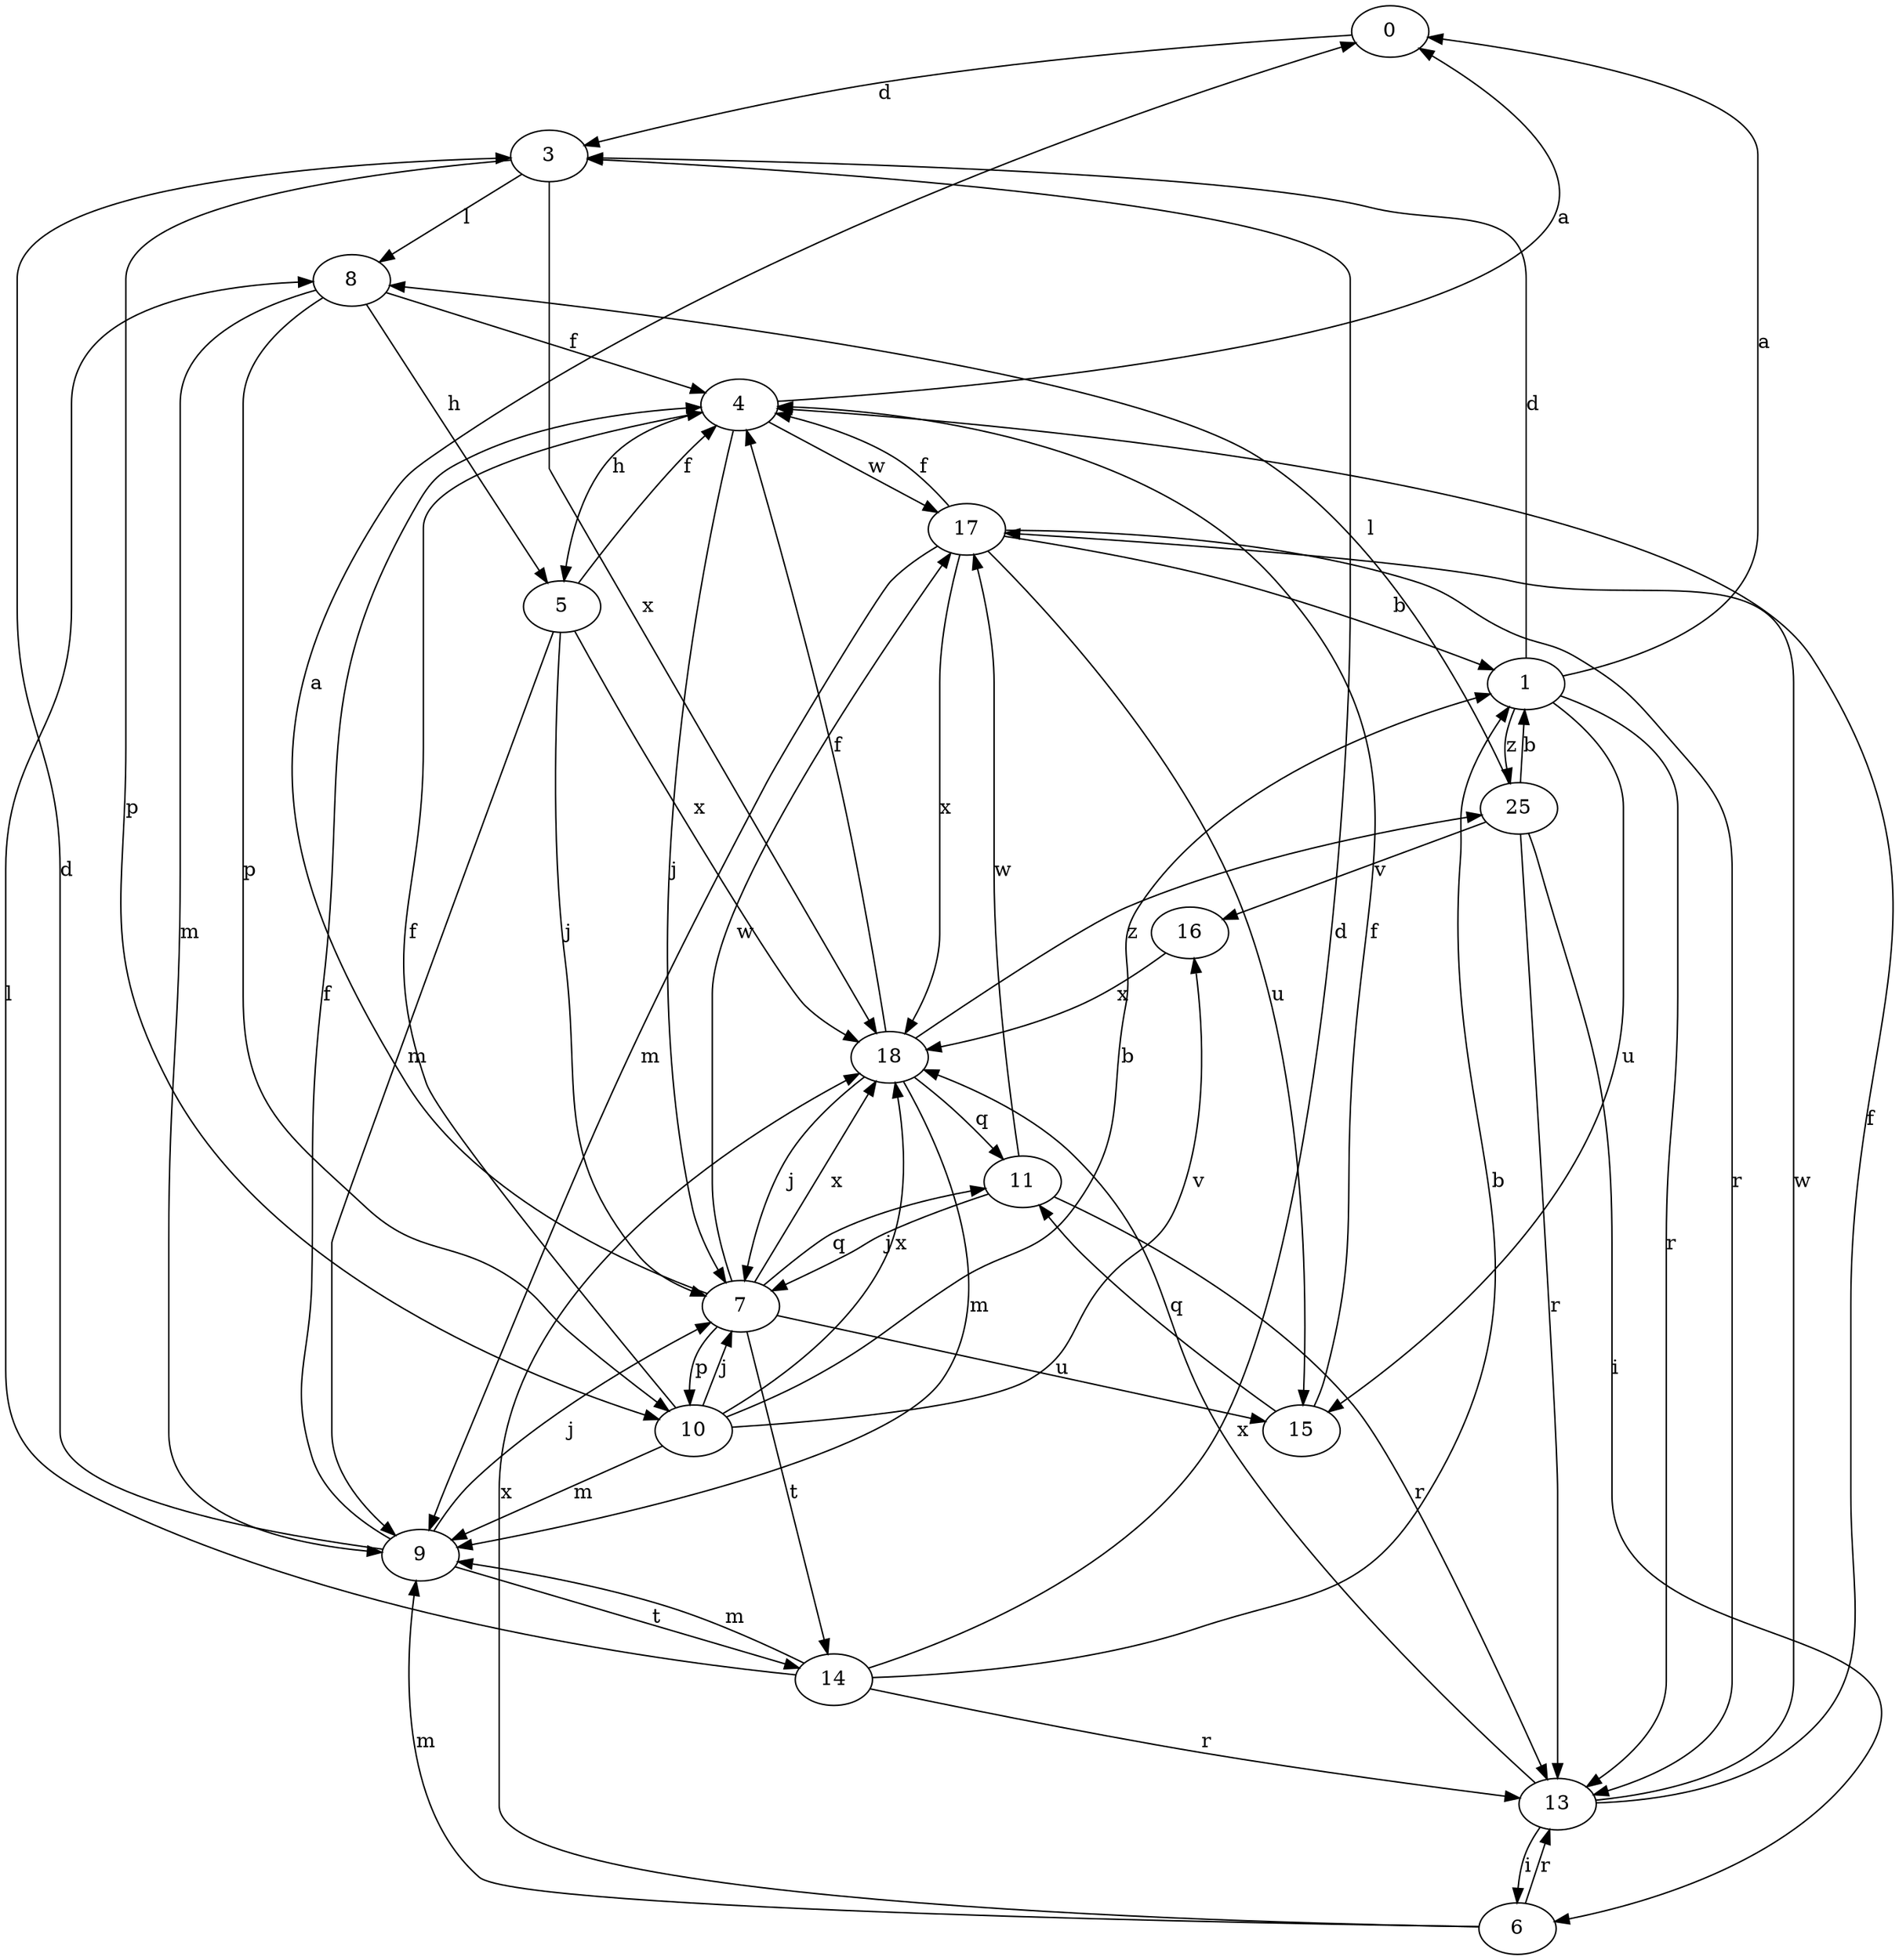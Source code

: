 strict digraph  {
0;
1;
3;
4;
5;
6;
7;
8;
9;
10;
11;
13;
14;
15;
16;
17;
18;
25;
0 -> 3  [label=d];
1 -> 0  [label=a];
1 -> 3  [label=d];
1 -> 13  [label=r];
1 -> 15  [label=u];
1 -> 25  [label=z];
3 -> 8  [label=l];
3 -> 10  [label=p];
3 -> 18  [label=x];
4 -> 0  [label=a];
4 -> 5  [label=h];
4 -> 7  [label=j];
4 -> 17  [label=w];
5 -> 4  [label=f];
5 -> 7  [label=j];
5 -> 9  [label=m];
5 -> 18  [label=x];
6 -> 9  [label=m];
6 -> 13  [label=r];
6 -> 18  [label=x];
7 -> 0  [label=a];
7 -> 10  [label=p];
7 -> 11  [label=q];
7 -> 14  [label=t];
7 -> 15  [label=u];
7 -> 17  [label=w];
7 -> 18  [label=x];
8 -> 4  [label=f];
8 -> 5  [label=h];
8 -> 9  [label=m];
8 -> 10  [label=p];
9 -> 3  [label=d];
9 -> 4  [label=f];
9 -> 7  [label=j];
9 -> 14  [label=t];
10 -> 1  [label=b];
10 -> 4  [label=f];
10 -> 7  [label=j];
10 -> 9  [label=m];
10 -> 16  [label=v];
10 -> 18  [label=x];
11 -> 7  [label=j];
11 -> 13  [label=r];
11 -> 17  [label=w];
13 -> 4  [label=f];
13 -> 6  [label=i];
13 -> 17  [label=w];
13 -> 18  [label=x];
14 -> 1  [label=b];
14 -> 3  [label=d];
14 -> 8  [label=l];
14 -> 9  [label=m];
14 -> 13  [label=r];
15 -> 4  [label=f];
15 -> 11  [label=q];
16 -> 18  [label=x];
17 -> 1  [label=b];
17 -> 4  [label=f];
17 -> 9  [label=m];
17 -> 13  [label=r];
17 -> 15  [label=u];
17 -> 18  [label=x];
18 -> 4  [label=f];
18 -> 7  [label=j];
18 -> 9  [label=m];
18 -> 11  [label=q];
18 -> 25  [label=z];
25 -> 1  [label=b];
25 -> 6  [label=i];
25 -> 8  [label=l];
25 -> 13  [label=r];
25 -> 16  [label=v];
}
